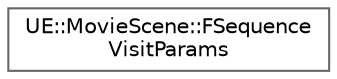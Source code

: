 digraph "Graphical Class Hierarchy"
{
 // INTERACTIVE_SVG=YES
 // LATEX_PDF_SIZE
  bgcolor="transparent";
  edge [fontname=Helvetica,fontsize=10,labelfontname=Helvetica,labelfontsize=10];
  node [fontname=Helvetica,fontsize=10,shape=box,height=0.2,width=0.4];
  rankdir="LR";
  Node0 [id="Node000000",label="UE::MovieScene::FSequence\lVisitParams",height=0.2,width=0.4,color="grey40", fillcolor="white", style="filled",URL="$d3/d2c/structUE_1_1MovieScene_1_1FSequenceVisitParams.html",tooltip=" "];
}
